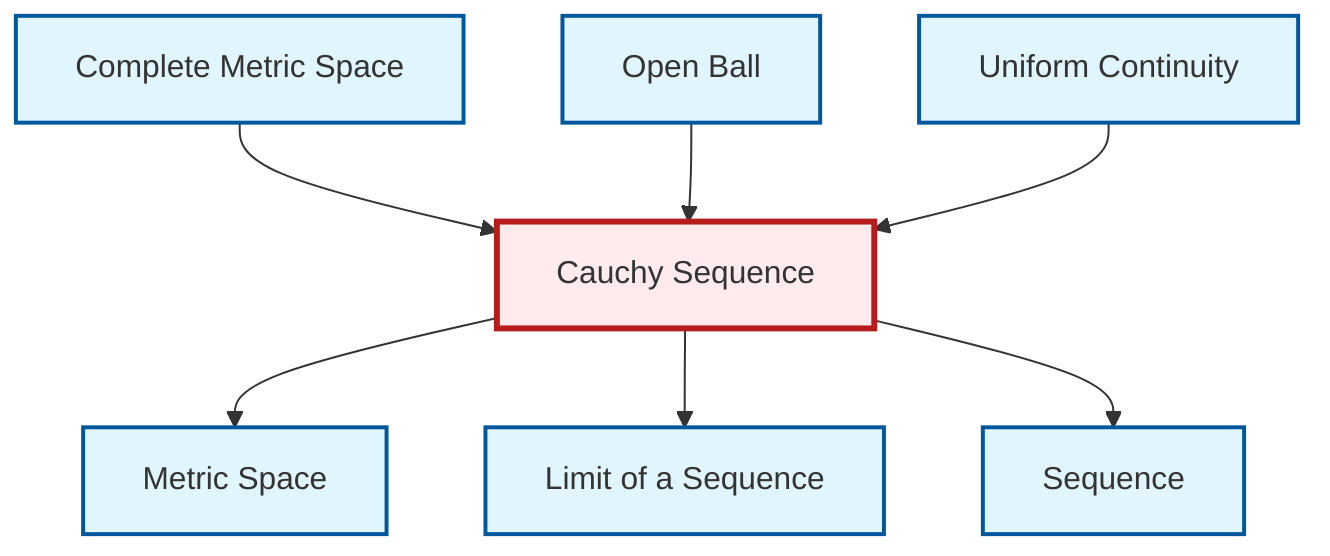 graph TD
    classDef definition fill:#e1f5fe,stroke:#01579b,stroke-width:2px
    classDef theorem fill:#f3e5f5,stroke:#4a148c,stroke-width:2px
    classDef axiom fill:#fff3e0,stroke:#e65100,stroke-width:2px
    classDef example fill:#e8f5e9,stroke:#1b5e20,stroke-width:2px
    classDef current fill:#ffebee,stroke:#b71c1c,stroke-width:3px
    def-uniform-continuity["Uniform Continuity"]:::definition
    def-complete-metric-space["Complete Metric Space"]:::definition
    def-sequence["Sequence"]:::definition
    def-open-ball["Open Ball"]:::definition
    def-limit["Limit of a Sequence"]:::definition
    def-cauchy-sequence["Cauchy Sequence"]:::definition
    def-metric-space["Metric Space"]:::definition
    def-complete-metric-space --> def-cauchy-sequence
    def-open-ball --> def-cauchy-sequence
    def-cauchy-sequence --> def-metric-space
    def-cauchy-sequence --> def-limit
    def-cauchy-sequence --> def-sequence
    def-uniform-continuity --> def-cauchy-sequence
    class def-cauchy-sequence current